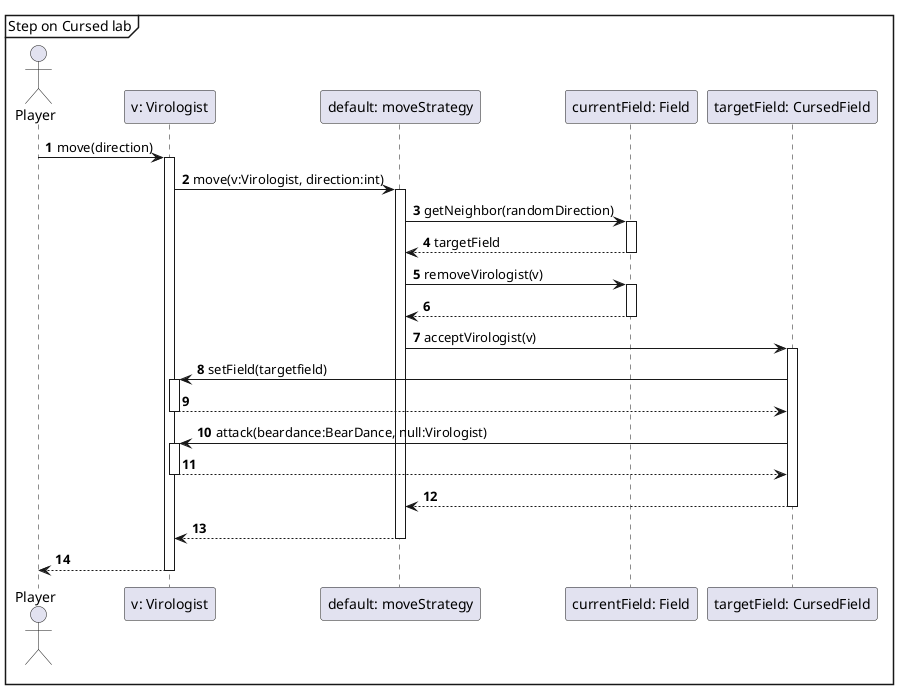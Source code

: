 @startuml
'https://plantuml.com/sequence-diagram

autonumber

mainframe Step on Cursed lab

actor Player
participant "v: Virologist" as Virologist
participant "default: moveStrategy" as moveStrategy
participant "currentField: Field" as currentField
participant "targetField: CursedField" as targetField
'participant "neighborVirologist:Virologist" as neighborVirologist



Player -> Virologist: move(direction)
Activate Virologist

Virologist->moveStrategy++:move(v:Virologist, direction:int)


moveStrategy-> currentField: getNeighbor(randomDirection)
Activate currentField
currentField --> moveStrategy: targetField
Deactivate currentField

moveStrategy -> currentField: removeVirologist(v)
Activate currentField
currentField --> moveStrategy:
Deactivate currentField

moveStrategy -> targetField: acceptVirologist(v)
Activate targetField
targetField->Virologist++: setField(targetfield)
Virologist-->targetField--
targetField->Virologist++:attack(beardance:BearDance, null:Virologist)
Virologist-->targetField--
targetField --> moveStrategy--



Deactivate targetField


moveStrategy-->Virologist--
Virologist --> Player:
Deactivate Virologist
@enduml